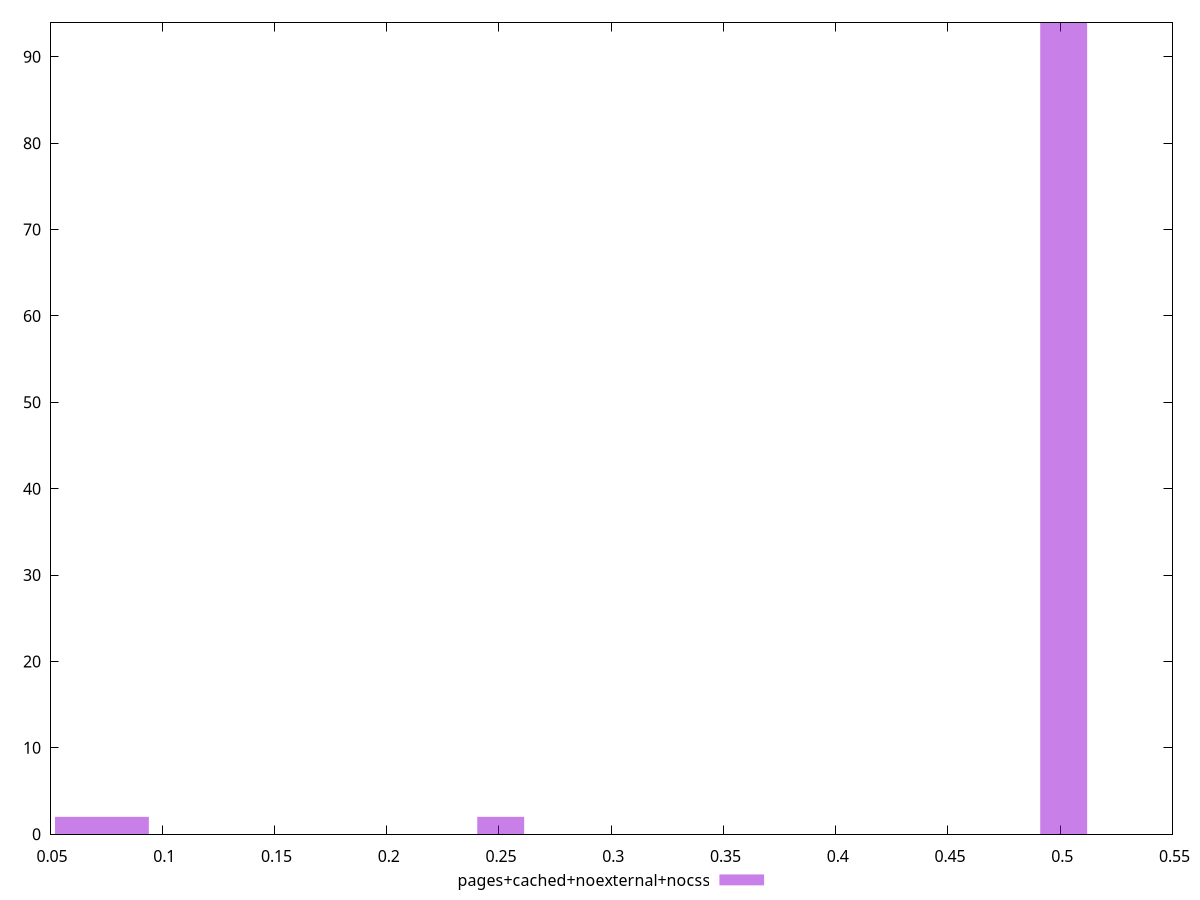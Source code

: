 $_pagesCachedNoexternalNocss <<EOF
0.5015261307608398 94
0.06269076634510498 2
0.08358768846013997 2
0.2507630653804199 2
EOF
set key outside below
set terminal pngcairo
set output "report_00005_2020-11-02T22-26-11.212Z/cumulative-layout-shift/pages+cached+noexternal+nocss//hist.png"
set yrange [0:94]
set boxwidth 0.020896922115034994
set style fill transparent solid 0.5 noborder
plot $_pagesCachedNoexternalNocss title "pages+cached+noexternal+nocss" with boxes ,